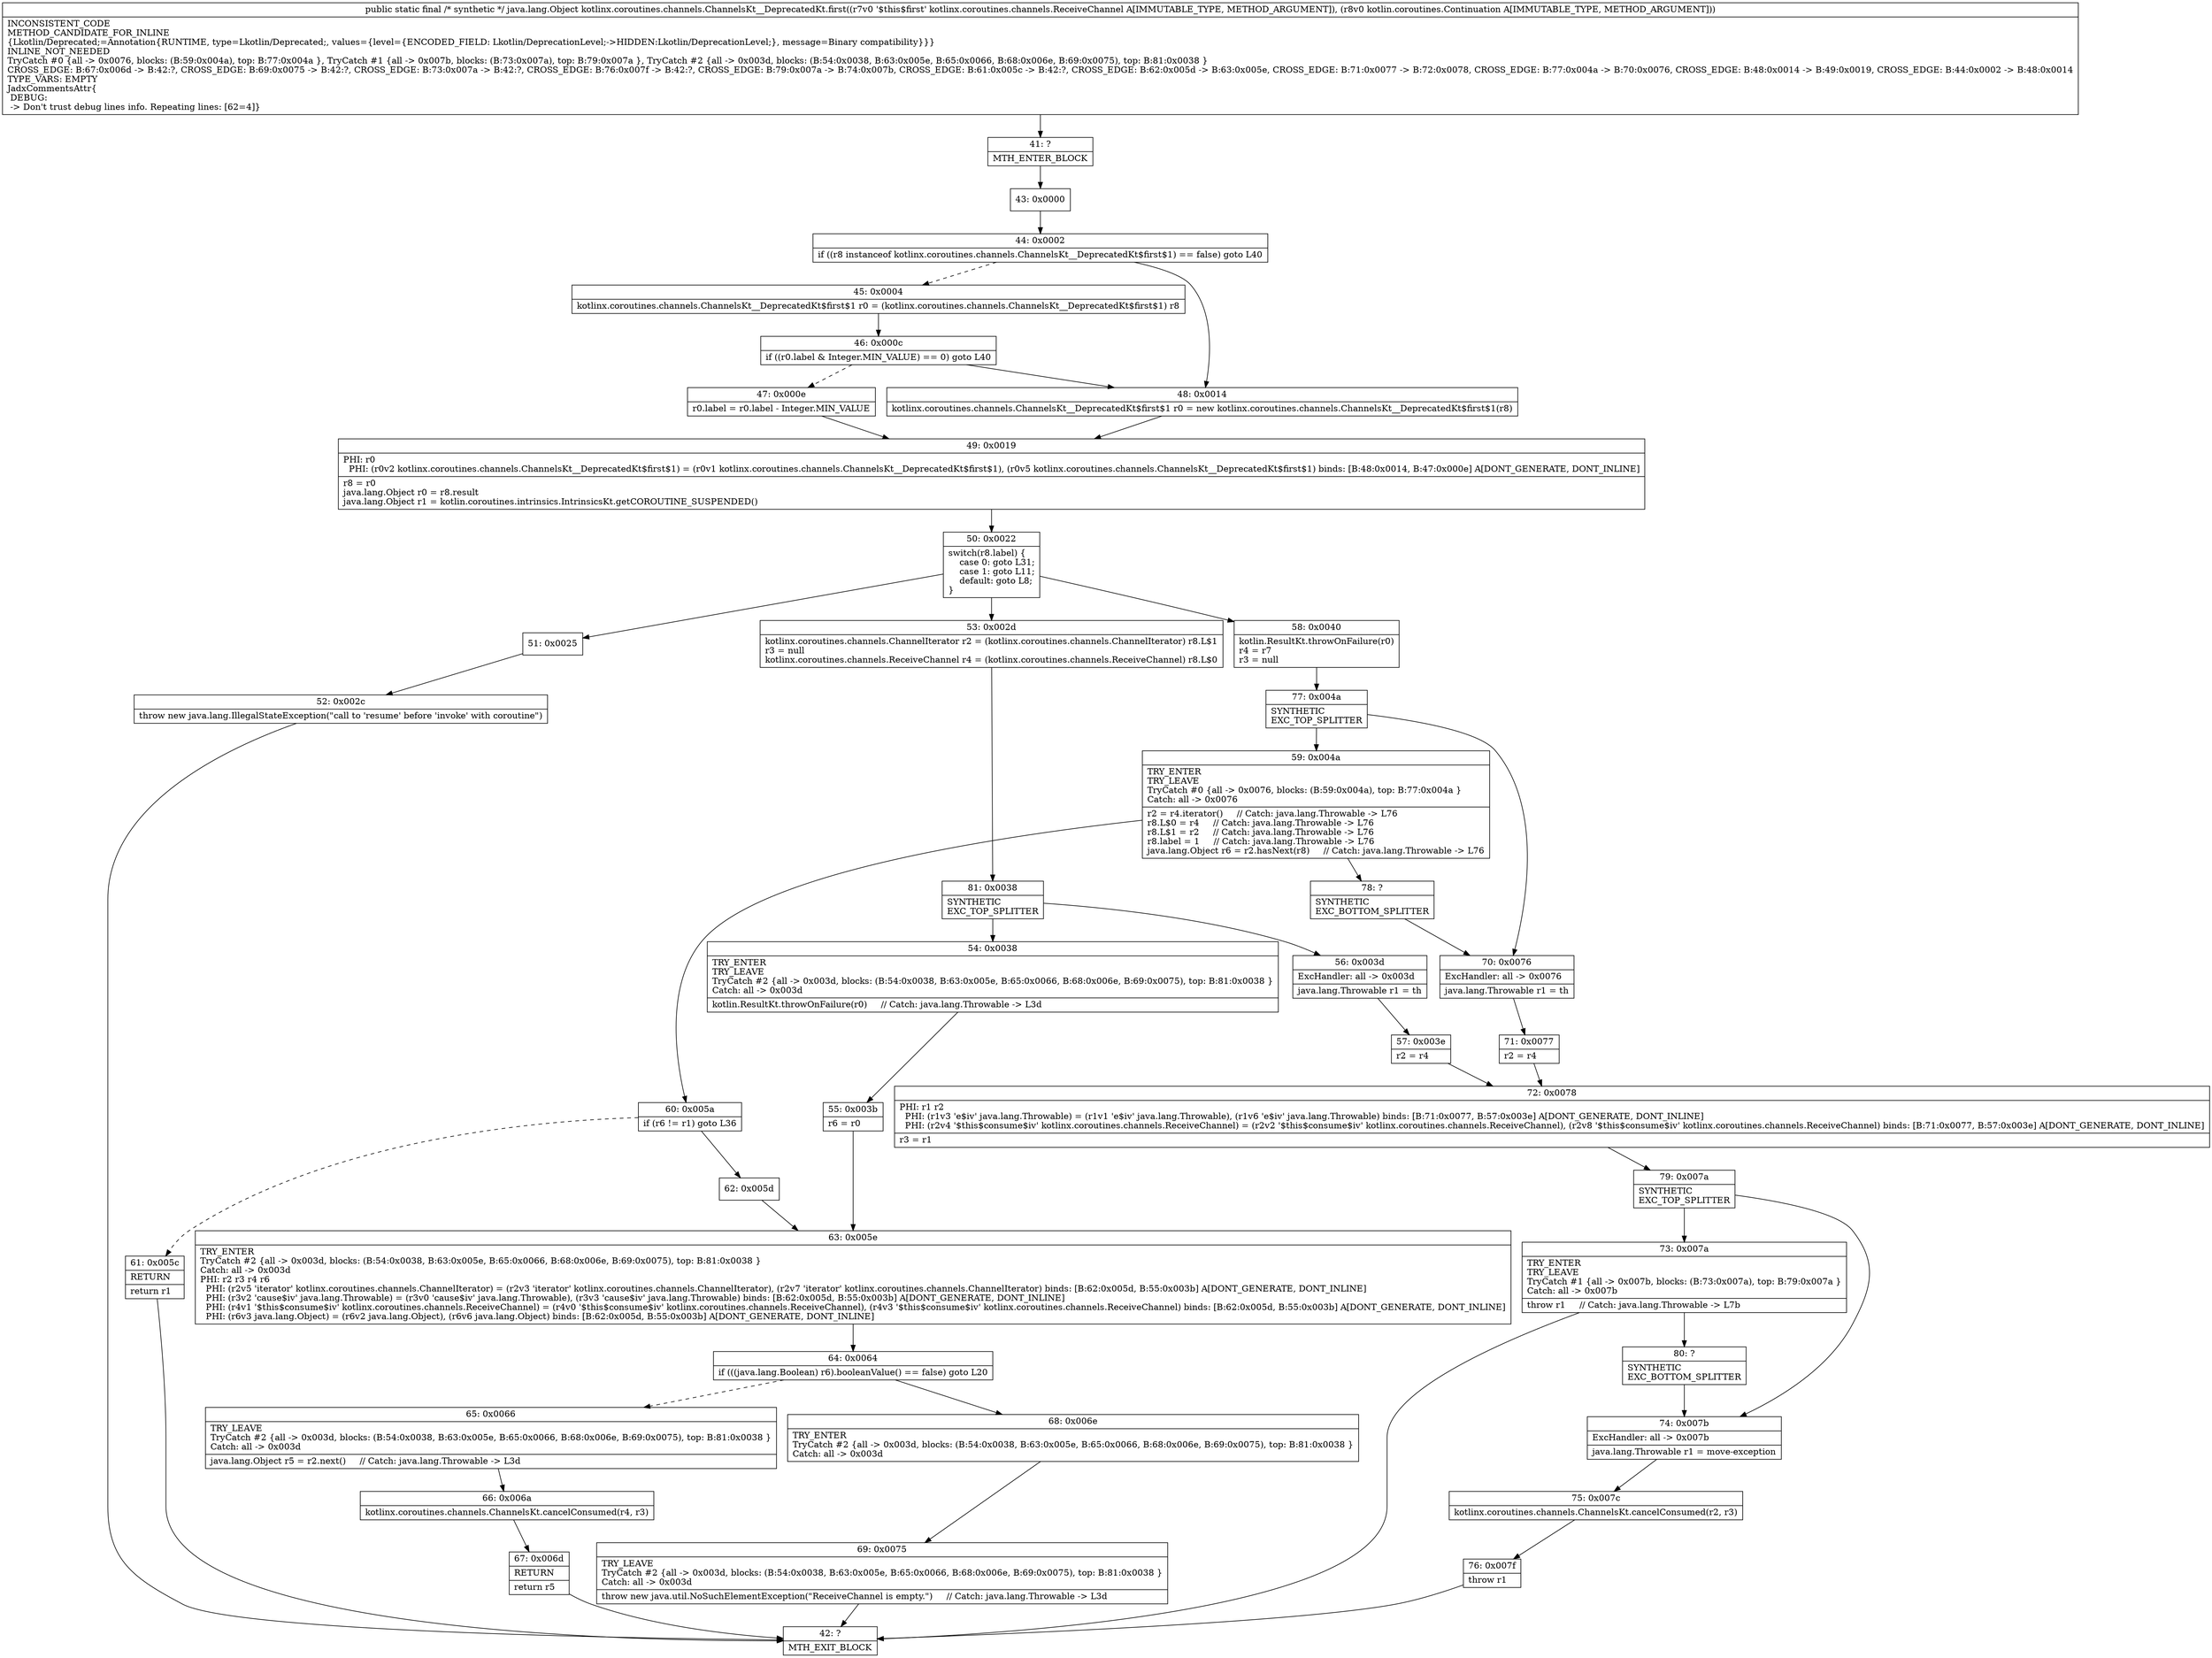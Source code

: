 digraph "CFG forkotlinx.coroutines.channels.ChannelsKt__DeprecatedKt.first(Lkotlinx\/coroutines\/channels\/ReceiveChannel;Lkotlin\/coroutines\/Continuation;)Ljava\/lang\/Object;" {
Node_41 [shape=record,label="{41\:\ ?|MTH_ENTER_BLOCK\l}"];
Node_43 [shape=record,label="{43\:\ 0x0000}"];
Node_44 [shape=record,label="{44\:\ 0x0002|if ((r8 instanceof kotlinx.coroutines.channels.ChannelsKt__DeprecatedKt$first$1) == false) goto L40\l}"];
Node_45 [shape=record,label="{45\:\ 0x0004|kotlinx.coroutines.channels.ChannelsKt__DeprecatedKt$first$1 r0 = (kotlinx.coroutines.channels.ChannelsKt__DeprecatedKt$first$1) r8\l}"];
Node_46 [shape=record,label="{46\:\ 0x000c|if ((r0.label & Integer.MIN_VALUE) == 0) goto L40\l}"];
Node_47 [shape=record,label="{47\:\ 0x000e|r0.label = r0.label \- Integer.MIN_VALUE\l}"];
Node_49 [shape=record,label="{49\:\ 0x0019|PHI: r0 \l  PHI: (r0v2 kotlinx.coroutines.channels.ChannelsKt__DeprecatedKt$first$1) = (r0v1 kotlinx.coroutines.channels.ChannelsKt__DeprecatedKt$first$1), (r0v5 kotlinx.coroutines.channels.ChannelsKt__DeprecatedKt$first$1) binds: [B:48:0x0014, B:47:0x000e] A[DONT_GENERATE, DONT_INLINE]\l|r8 = r0\ljava.lang.Object r0 = r8.result\ljava.lang.Object r1 = kotlin.coroutines.intrinsics.IntrinsicsKt.getCOROUTINE_SUSPENDED()\l}"];
Node_50 [shape=record,label="{50\:\ 0x0022|switch(r8.label) \{\l    case 0: goto L31;\l    case 1: goto L11;\l    default: goto L8;\l\}\l}"];
Node_51 [shape=record,label="{51\:\ 0x0025}"];
Node_52 [shape=record,label="{52\:\ 0x002c|throw new java.lang.IllegalStateException(\"call to 'resume' before 'invoke' with coroutine\")\l}"];
Node_42 [shape=record,label="{42\:\ ?|MTH_EXIT_BLOCK\l}"];
Node_53 [shape=record,label="{53\:\ 0x002d|kotlinx.coroutines.channels.ChannelIterator r2 = (kotlinx.coroutines.channels.ChannelIterator) r8.L$1\lr3 = null\lkotlinx.coroutines.channels.ReceiveChannel r4 = (kotlinx.coroutines.channels.ReceiveChannel) r8.L$0\l}"];
Node_81 [shape=record,label="{81\:\ 0x0038|SYNTHETIC\lEXC_TOP_SPLITTER\l}"];
Node_54 [shape=record,label="{54\:\ 0x0038|TRY_ENTER\lTRY_LEAVE\lTryCatch #2 \{all \-\> 0x003d, blocks: (B:54:0x0038, B:63:0x005e, B:65:0x0066, B:68:0x006e, B:69:0x0075), top: B:81:0x0038 \}\lCatch: all \-\> 0x003d\l|kotlin.ResultKt.throwOnFailure(r0)     \/\/ Catch: java.lang.Throwable \-\> L3d\l}"];
Node_55 [shape=record,label="{55\:\ 0x003b|r6 = r0\l}"];
Node_63 [shape=record,label="{63\:\ 0x005e|TRY_ENTER\lTryCatch #2 \{all \-\> 0x003d, blocks: (B:54:0x0038, B:63:0x005e, B:65:0x0066, B:68:0x006e, B:69:0x0075), top: B:81:0x0038 \}\lCatch: all \-\> 0x003d\lPHI: r2 r3 r4 r6 \l  PHI: (r2v5 'iterator' kotlinx.coroutines.channels.ChannelIterator) = (r2v3 'iterator' kotlinx.coroutines.channels.ChannelIterator), (r2v7 'iterator' kotlinx.coroutines.channels.ChannelIterator) binds: [B:62:0x005d, B:55:0x003b] A[DONT_GENERATE, DONT_INLINE]\l  PHI: (r3v2 'cause$iv' java.lang.Throwable) = (r3v0 'cause$iv' java.lang.Throwable), (r3v3 'cause$iv' java.lang.Throwable) binds: [B:62:0x005d, B:55:0x003b] A[DONT_GENERATE, DONT_INLINE]\l  PHI: (r4v1 '$this$consume$iv' kotlinx.coroutines.channels.ReceiveChannel) = (r4v0 '$this$consume$iv' kotlinx.coroutines.channels.ReceiveChannel), (r4v3 '$this$consume$iv' kotlinx.coroutines.channels.ReceiveChannel) binds: [B:62:0x005d, B:55:0x003b] A[DONT_GENERATE, DONT_INLINE]\l  PHI: (r6v3 java.lang.Object) = (r6v2 java.lang.Object), (r6v6 java.lang.Object) binds: [B:62:0x005d, B:55:0x003b] A[DONT_GENERATE, DONT_INLINE]\l}"];
Node_64 [shape=record,label="{64\:\ 0x0064|if (((java.lang.Boolean) r6).booleanValue() == false) goto L20\l}"];
Node_65 [shape=record,label="{65\:\ 0x0066|TRY_LEAVE\lTryCatch #2 \{all \-\> 0x003d, blocks: (B:54:0x0038, B:63:0x005e, B:65:0x0066, B:68:0x006e, B:69:0x0075), top: B:81:0x0038 \}\lCatch: all \-\> 0x003d\l|java.lang.Object r5 = r2.next()     \/\/ Catch: java.lang.Throwable \-\> L3d\l}"];
Node_66 [shape=record,label="{66\:\ 0x006a|kotlinx.coroutines.channels.ChannelsKt.cancelConsumed(r4, r3)\l}"];
Node_67 [shape=record,label="{67\:\ 0x006d|RETURN\l|return r5\l}"];
Node_68 [shape=record,label="{68\:\ 0x006e|TRY_ENTER\lTryCatch #2 \{all \-\> 0x003d, blocks: (B:54:0x0038, B:63:0x005e, B:65:0x0066, B:68:0x006e, B:69:0x0075), top: B:81:0x0038 \}\lCatch: all \-\> 0x003d\l}"];
Node_69 [shape=record,label="{69\:\ 0x0075|TRY_LEAVE\lTryCatch #2 \{all \-\> 0x003d, blocks: (B:54:0x0038, B:63:0x005e, B:65:0x0066, B:68:0x006e, B:69:0x0075), top: B:81:0x0038 \}\lCatch: all \-\> 0x003d\l|throw new java.util.NoSuchElementException(\"ReceiveChannel is empty.\")     \/\/ Catch: java.lang.Throwable \-\> L3d\l}"];
Node_56 [shape=record,label="{56\:\ 0x003d|ExcHandler: all \-\> 0x003d\l|java.lang.Throwable r1 = th\l}"];
Node_57 [shape=record,label="{57\:\ 0x003e|r2 = r4\l}"];
Node_72 [shape=record,label="{72\:\ 0x0078|PHI: r1 r2 \l  PHI: (r1v3 'e$iv' java.lang.Throwable) = (r1v1 'e$iv' java.lang.Throwable), (r1v6 'e$iv' java.lang.Throwable) binds: [B:71:0x0077, B:57:0x003e] A[DONT_GENERATE, DONT_INLINE]\l  PHI: (r2v4 '$this$consume$iv' kotlinx.coroutines.channels.ReceiveChannel) = (r2v2 '$this$consume$iv' kotlinx.coroutines.channels.ReceiveChannel), (r2v8 '$this$consume$iv' kotlinx.coroutines.channels.ReceiveChannel) binds: [B:71:0x0077, B:57:0x003e] A[DONT_GENERATE, DONT_INLINE]\l|r3 = r1\l}"];
Node_79 [shape=record,label="{79\:\ 0x007a|SYNTHETIC\lEXC_TOP_SPLITTER\l}"];
Node_73 [shape=record,label="{73\:\ 0x007a|TRY_ENTER\lTRY_LEAVE\lTryCatch #1 \{all \-\> 0x007b, blocks: (B:73:0x007a), top: B:79:0x007a \}\lCatch: all \-\> 0x007b\l|throw r1     \/\/ Catch: java.lang.Throwable \-\> L7b\l}"];
Node_80 [shape=record,label="{80\:\ ?|SYNTHETIC\lEXC_BOTTOM_SPLITTER\l}"];
Node_74 [shape=record,label="{74\:\ 0x007b|ExcHandler: all \-\> 0x007b\l|java.lang.Throwable r1 = move\-exception\l}"];
Node_75 [shape=record,label="{75\:\ 0x007c|kotlinx.coroutines.channels.ChannelsKt.cancelConsumed(r2, r3)\l}"];
Node_76 [shape=record,label="{76\:\ 0x007f|throw r1\l}"];
Node_58 [shape=record,label="{58\:\ 0x0040|kotlin.ResultKt.throwOnFailure(r0)\lr4 = r7\lr3 = null\l}"];
Node_77 [shape=record,label="{77\:\ 0x004a|SYNTHETIC\lEXC_TOP_SPLITTER\l}"];
Node_59 [shape=record,label="{59\:\ 0x004a|TRY_ENTER\lTRY_LEAVE\lTryCatch #0 \{all \-\> 0x0076, blocks: (B:59:0x004a), top: B:77:0x004a \}\lCatch: all \-\> 0x0076\l|r2 = r4.iterator()     \/\/ Catch: java.lang.Throwable \-\> L76\lr8.L$0 = r4     \/\/ Catch: java.lang.Throwable \-\> L76\lr8.L$1 = r2     \/\/ Catch: java.lang.Throwable \-\> L76\lr8.label = 1     \/\/ Catch: java.lang.Throwable \-\> L76\ljava.lang.Object r6 = r2.hasNext(r8)     \/\/ Catch: java.lang.Throwable \-\> L76\l}"];
Node_60 [shape=record,label="{60\:\ 0x005a|if (r6 != r1) goto L36\l}"];
Node_61 [shape=record,label="{61\:\ 0x005c|RETURN\l|return r1\l}"];
Node_62 [shape=record,label="{62\:\ 0x005d}"];
Node_78 [shape=record,label="{78\:\ ?|SYNTHETIC\lEXC_BOTTOM_SPLITTER\l}"];
Node_70 [shape=record,label="{70\:\ 0x0076|ExcHandler: all \-\> 0x0076\l|java.lang.Throwable r1 = th\l}"];
Node_71 [shape=record,label="{71\:\ 0x0077|r2 = r4\l}"];
Node_48 [shape=record,label="{48\:\ 0x0014|kotlinx.coroutines.channels.ChannelsKt__DeprecatedKt$first$1 r0 = new kotlinx.coroutines.channels.ChannelsKt__DeprecatedKt$first$1(r8)\l}"];
MethodNode[shape=record,label="{public static final \/* synthetic *\/ java.lang.Object kotlinx.coroutines.channels.ChannelsKt__DeprecatedKt.first((r7v0 '$this$first' kotlinx.coroutines.channels.ReceiveChannel A[IMMUTABLE_TYPE, METHOD_ARGUMENT]), (r8v0 kotlin.coroutines.Continuation A[IMMUTABLE_TYPE, METHOD_ARGUMENT]))  | INCONSISTENT_CODE\lMETHOD_CANDIDATE_FOR_INLINE\l\{Lkotlin\/Deprecated;=Annotation\{RUNTIME, type=Lkotlin\/Deprecated;, values=\{level=\{ENCODED_FIELD: Lkotlin\/DeprecationLevel;\-\>HIDDEN:Lkotlin\/DeprecationLevel;\}, message=Binary compatibility\}\}\}\lINLINE_NOT_NEEDED\lTryCatch #0 \{all \-\> 0x0076, blocks: (B:59:0x004a), top: B:77:0x004a \}, TryCatch #1 \{all \-\> 0x007b, blocks: (B:73:0x007a), top: B:79:0x007a \}, TryCatch #2 \{all \-\> 0x003d, blocks: (B:54:0x0038, B:63:0x005e, B:65:0x0066, B:68:0x006e, B:69:0x0075), top: B:81:0x0038 \}\lCROSS_EDGE: B:67:0x006d \-\> B:42:?, CROSS_EDGE: B:69:0x0075 \-\> B:42:?, CROSS_EDGE: B:73:0x007a \-\> B:42:?, CROSS_EDGE: B:76:0x007f \-\> B:42:?, CROSS_EDGE: B:79:0x007a \-\> B:74:0x007b, CROSS_EDGE: B:61:0x005c \-\> B:42:?, CROSS_EDGE: B:62:0x005d \-\> B:63:0x005e, CROSS_EDGE: B:71:0x0077 \-\> B:72:0x0078, CROSS_EDGE: B:77:0x004a \-\> B:70:0x0076, CROSS_EDGE: B:48:0x0014 \-\> B:49:0x0019, CROSS_EDGE: B:44:0x0002 \-\> B:48:0x0014\lTYPE_VARS: EMPTY\lJadxCommentsAttr\{\l DEBUG: \l \-\> Don't trust debug lines info. Repeating lines: [62=4]\}\l}"];
MethodNode -> Node_41;Node_41 -> Node_43;
Node_43 -> Node_44;
Node_44 -> Node_45[style=dashed];
Node_44 -> Node_48;
Node_45 -> Node_46;
Node_46 -> Node_47[style=dashed];
Node_46 -> Node_48;
Node_47 -> Node_49;
Node_49 -> Node_50;
Node_50 -> Node_51;
Node_50 -> Node_53;
Node_50 -> Node_58;
Node_51 -> Node_52;
Node_52 -> Node_42;
Node_53 -> Node_81;
Node_81 -> Node_54;
Node_81 -> Node_56;
Node_54 -> Node_55;
Node_55 -> Node_63;
Node_63 -> Node_64;
Node_64 -> Node_65[style=dashed];
Node_64 -> Node_68;
Node_65 -> Node_66;
Node_66 -> Node_67;
Node_67 -> Node_42;
Node_68 -> Node_69;
Node_69 -> Node_42;
Node_56 -> Node_57;
Node_57 -> Node_72;
Node_72 -> Node_79;
Node_79 -> Node_73;
Node_79 -> Node_74;
Node_73 -> Node_42;
Node_73 -> Node_80;
Node_80 -> Node_74;
Node_74 -> Node_75;
Node_75 -> Node_76;
Node_76 -> Node_42;
Node_58 -> Node_77;
Node_77 -> Node_59;
Node_77 -> Node_70;
Node_59 -> Node_60;
Node_59 -> Node_78;
Node_60 -> Node_61[style=dashed];
Node_60 -> Node_62;
Node_61 -> Node_42;
Node_62 -> Node_63;
Node_78 -> Node_70;
Node_70 -> Node_71;
Node_71 -> Node_72;
Node_48 -> Node_49;
}

